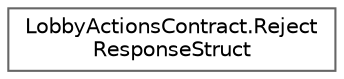 digraph "Graphical Class Hierarchy"
{
 // LATEX_PDF_SIZE
  bgcolor="transparent";
  edge [fontname=Helvetica,fontsize=10,labelfontname=Helvetica,labelfontsize=10];
  node [fontname=Helvetica,fontsize=10,shape=box,height=0.2,width=0.4];
  rankdir="LR";
  Node0 [id="Node000000",label="LobbyActionsContract.Reject\lResponseStruct",height=0.2,width=0.4,color="grey40", fillcolor="white", style="filled",URL="$struct_lobby_actions_contract_1_1_reject_response_struct.html",tooltip="Created:"];
}
